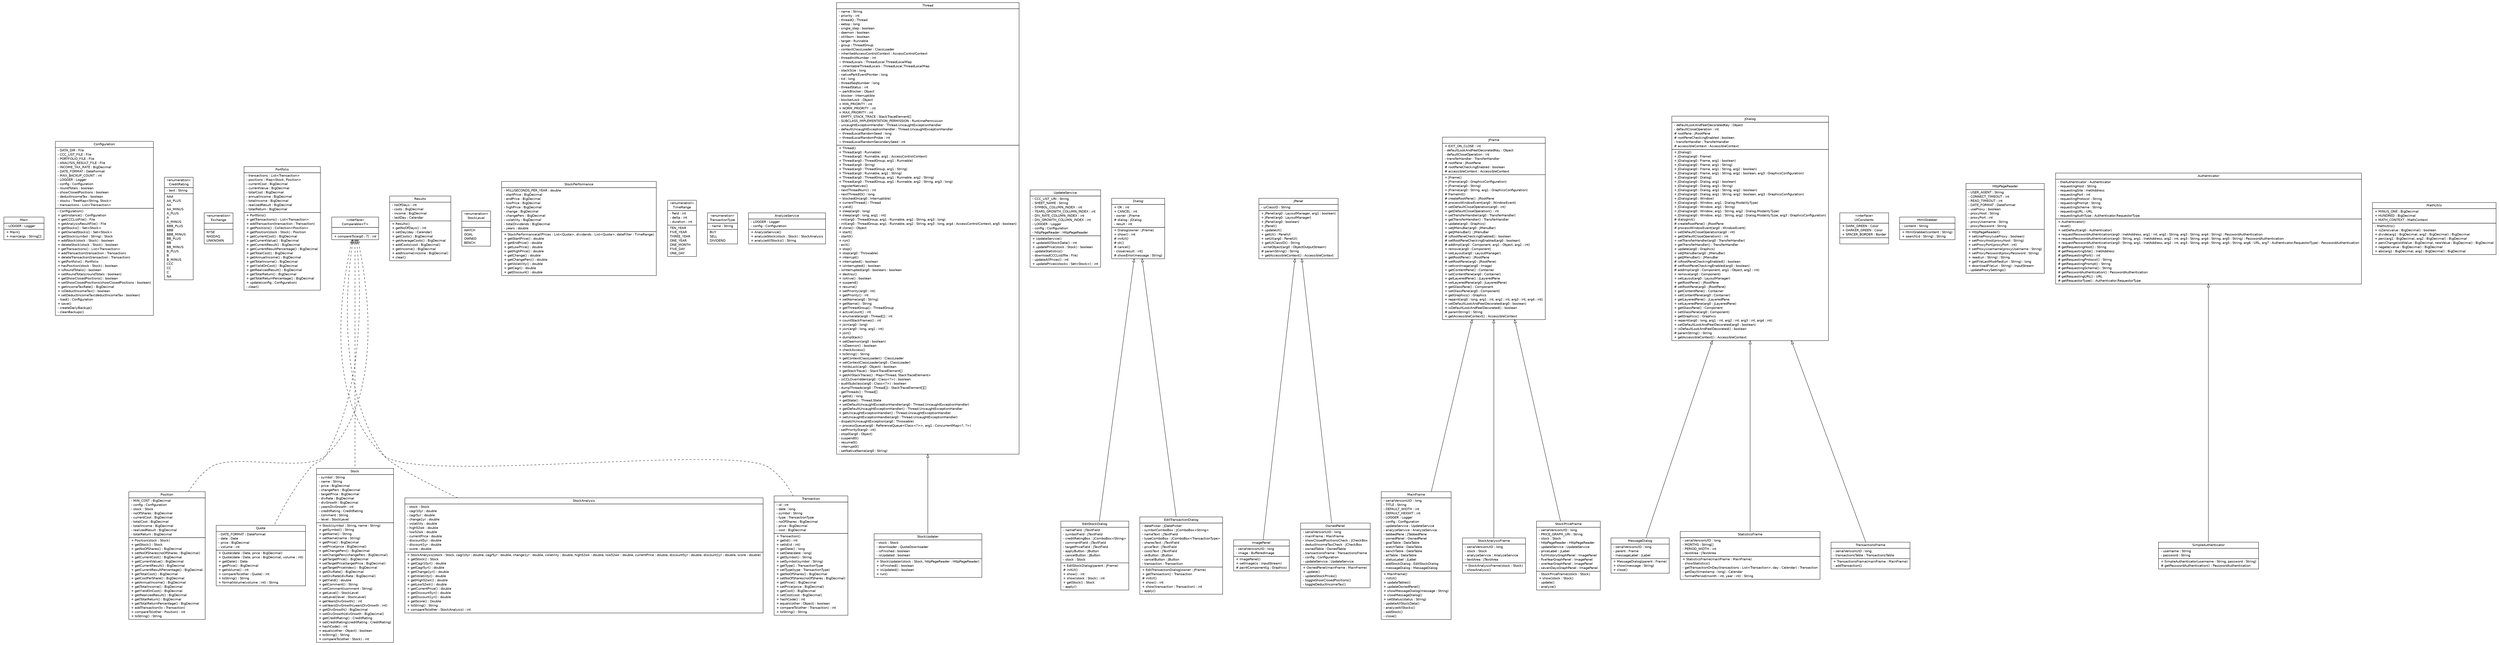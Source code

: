 #!/usr/local/bin/dot
#
# Class diagram 
# Generated by UMLGraph version R5_6 (http://www.umlgraph.org/)
#

digraph G {
	edge [fontname="Helvetica",fontsize=10,labelfontname="Helvetica",labelfontsize=10];
	node [fontname="Helvetica",fontsize=10,shape=plaintext];
	nodesep=0.25;
	ranksep=0.5;
	// org.ozsoft.portfoliomanager.Main
	c0 [label=<<table title="org.ozsoft.portfoliomanager.Main" border="0" cellborder="1" cellspacing="0" cellpadding="2" port="p">
		<tr><td><table border="0" cellspacing="0" cellpadding="1">
<tr><td align="center" balign="center"> Main </td></tr>
		</table></td></tr>
		<tr><td><table border="0" cellspacing="0" cellpadding="1">
<tr><td align="left" balign="left"> - LOGGER : Logger </td></tr>
		</table></td></tr>
		<tr><td><table border="0" cellspacing="0" cellpadding="1">
<tr><td align="left" balign="left"> + Main() </td></tr>
<tr><td align="left" balign="left"> + main(args : String[]) </td></tr>
		</table></td></tr>
		</table>>, URL="null", fontname="Helvetica", fontcolor="black", fontsize=10.0];
	// org.ozsoft.portfoliomanager.domain.Configuration
	c1 [label=<<table title="org.ozsoft.portfoliomanager.domain.Configuration" border="0" cellborder="1" cellspacing="0" cellpadding="2" port="p">
		<tr><td><table border="0" cellspacing="0" cellpadding="1">
<tr><td align="center" balign="center"> Configuration </td></tr>
		</table></td></tr>
		<tr><td><table border="0" cellspacing="0" cellpadding="1">
<tr><td align="left" balign="left"> - DATA_DIR : File </td></tr>
<tr><td align="left" balign="left"> - CCC_LIST_FILE : File </td></tr>
<tr><td align="left" balign="left"> - PORTFOLIO_FILE : File </td></tr>
<tr><td align="left" balign="left"> - ANALYSIS_RESULT_FILE : File </td></tr>
<tr><td align="left" balign="left"> - INCOME_TAX_RATE : BigDecimal </td></tr>
<tr><td align="left" balign="left"> - DATE_FORMAT : DateFormat </td></tr>
<tr><td align="left" balign="left"> - MAX_BACKUP_COUNT : int </td></tr>
<tr><td align="left" balign="left"> - LOGGER : Logger </td></tr>
<tr><td align="left" balign="left"> - config : Configuration </td></tr>
<tr><td align="left" balign="left"> - roundTotals : boolean </td></tr>
<tr><td align="left" balign="left"> - showClosedPositions : boolean </td></tr>
<tr><td align="left" balign="left"> - deductIncomeTax : boolean </td></tr>
<tr><td align="left" balign="left"> - stocks : TreeMap&lt;String, Stock&gt; </td></tr>
<tr><td align="left" balign="left"> - transactions : List&lt;Transaction&gt; </td></tr>
		</table></td></tr>
		<tr><td><table border="0" cellspacing="0" cellpadding="1">
<tr><td align="left" balign="left"> - Configuration() </td></tr>
<tr><td align="left" balign="left"> + getInstance() : Configuration </td></tr>
<tr><td align="left" balign="left"> + getCCCListFile() : File </td></tr>
<tr><td align="left" balign="left"> + getAnalysisResultFile() : File </td></tr>
<tr><td align="left" balign="left"> + getStocks() : Set&lt;Stock&gt; </td></tr>
<tr><td align="left" balign="left"> + getOwnedStocks() : Set&lt;Stock&gt; </td></tr>
<tr><td align="left" balign="left"> + getStock(symbol : String) : Stock </td></tr>
<tr><td align="left" balign="left"> + addStock(stock : Stock) : boolean </td></tr>
<tr><td align="left" balign="left"> + deleteStock(stock : Stock) : boolean </td></tr>
<tr><td align="left" balign="left"> + getTransactions() : List&lt;Transaction&gt; </td></tr>
<tr><td align="left" balign="left"> + addTransaction(transaction : Transaction) </td></tr>
<tr><td align="left" balign="left"> + deleteTransaction(transaction : Transaction) </td></tr>
<tr><td align="left" balign="left"> + getPortfolio() : Portfolio </td></tr>
<tr><td align="left" balign="left"> + hasPosition(stock : Stock) : boolean </td></tr>
<tr><td align="left" balign="left"> + isRoundTotals() : boolean </td></tr>
<tr><td align="left" balign="left"> + setRoundTotals(roundTotals : boolean) </td></tr>
<tr><td align="left" balign="left"> + getShowClosedPositions() : boolean </td></tr>
<tr><td align="left" balign="left"> + setShowClosedPositions(showClosedPositions : boolean) </td></tr>
<tr><td align="left" balign="left"> + getIncomeTaxRate() : BigDecimal </td></tr>
<tr><td align="left" balign="left"> + isDeductIncomeTax() : boolean </td></tr>
<tr><td align="left" balign="left"> + setDeductIncomeTax(deductIncomeTax : boolean) </td></tr>
<tr><td align="left" balign="left"> - load() : Configuration </td></tr>
<tr><td align="left" balign="left"> + save() </td></tr>
<tr><td align="left" balign="left"> - createDailyBackup() </td></tr>
<tr><td align="left" balign="left"> - cleanBackups() </td></tr>
		</table></td></tr>
		</table>>, URL="null", fontname="Helvetica", fontcolor="black", fontsize=10.0];
	// org.ozsoft.portfoliomanager.domain.CreditRating
	c2 [label=<<table title="org.ozsoft.portfoliomanager.domain.CreditRating" border="0" cellborder="1" cellspacing="0" cellpadding="2" port="p">
		<tr><td><table border="0" cellspacing="0" cellpadding="1">
<tr><td align="center" balign="center"> &#171;enumeration&#187; </td></tr>
<tr><td align="center" balign="center"> CreditRating </td></tr>
		</table></td></tr>
		<tr><td><table border="0" cellspacing="0" cellpadding="1">
<tr><td align="left" balign="left"> - text : String </td></tr>
		</table></td></tr>
		<tr><td><table border="0" cellspacing="0" cellpadding="1">
<tr><td align="left" balign="left"> AAA </td></tr>
<tr><td align="left" balign="left"> AA_PLUS </td></tr>
<tr><td align="left" balign="left"> AA </td></tr>
<tr><td align="left" balign="left"> AA_MINUS </td></tr>
<tr><td align="left" balign="left"> A_PLUS </td></tr>
<tr><td align="left" balign="left"> A </td></tr>
<tr><td align="left" balign="left"> A_MINUS </td></tr>
<tr><td align="left" balign="left"> BBB_PLUS </td></tr>
<tr><td align="left" balign="left"> BBB </td></tr>
<tr><td align="left" balign="left"> BBB_MINUS </td></tr>
<tr><td align="left" balign="left"> BB_PLUS </td></tr>
<tr><td align="left" balign="left"> BB </td></tr>
<tr><td align="left" balign="left"> BB_MINUS </td></tr>
<tr><td align="left" balign="left"> B_PLUS </td></tr>
<tr><td align="left" balign="left"> B </td></tr>
<tr><td align="left" balign="left"> B_MINUS </td></tr>
<tr><td align="left" balign="left"> CCC </td></tr>
<tr><td align="left" balign="left"> CC </td></tr>
<tr><td align="left" balign="left"> C </td></tr>
<tr><td align="left" balign="left"> NA </td></tr>
		</table></td></tr>
		</table>>, URL="null", fontname="Helvetica", fontcolor="black", fontsize=10.0];
	// org.ozsoft.portfoliomanager.domain.Exchange
	c3 [label=<<table title="org.ozsoft.portfoliomanager.domain.Exchange" border="0" cellborder="1" cellspacing="0" cellpadding="2" port="p">
		<tr><td><table border="0" cellspacing="0" cellpadding="1">
<tr><td align="center" balign="center"> &#171;enumeration&#187; </td></tr>
<tr><td align="center" balign="center"> Exchange </td></tr>
		</table></td></tr>
		<tr><td><table border="0" cellspacing="0" cellpadding="1">
<tr><td align="left" balign="left">  </td></tr>
		</table></td></tr>
		<tr><td><table border="0" cellspacing="0" cellpadding="1">
<tr><td align="left" balign="left"> NYSE </td></tr>
<tr><td align="left" balign="left"> NASDAQ </td></tr>
<tr><td align="left" balign="left"> UNKNOWN </td></tr>
		</table></td></tr>
		</table>>, URL="null", fontname="Helvetica", fontcolor="black", fontsize=10.0];
	// org.ozsoft.portfoliomanager.domain.Portfolio
	c4 [label=<<table title="org.ozsoft.portfoliomanager.domain.Portfolio" border="0" cellborder="1" cellspacing="0" cellpadding="2" port="p">
		<tr><td><table border="0" cellspacing="0" cellpadding="1">
<tr><td align="center" balign="center"> Portfolio </td></tr>
		</table></td></tr>
		<tr><td><table border="0" cellspacing="0" cellpadding="1">
<tr><td align="left" balign="left"> - transactions : List&lt;Transaction&gt; </td></tr>
<tr><td align="left" balign="left"> - positions : Map&lt;Stock, Position&gt; </td></tr>
<tr><td align="left" balign="left"> - currentCost : BigDecimal </td></tr>
<tr><td align="left" balign="left"> - currentValue : BigDecimal </td></tr>
<tr><td align="left" balign="left"> - totalCost : BigDecimal </td></tr>
<tr><td align="left" balign="left"> - annualIncome : BigDecimal </td></tr>
<tr><td align="left" balign="left"> - totalIncome : BigDecimal </td></tr>
<tr><td align="left" balign="left"> - realizedResult : BigDecimal </td></tr>
<tr><td align="left" balign="left"> - totalReturn : BigDecimal </td></tr>
		</table></td></tr>
		<tr><td><table border="0" cellspacing="0" cellpadding="1">
<tr><td align="left" balign="left"> + Portfolio() </td></tr>
<tr><td align="left" balign="left"> + getTransactions() : List&lt;Transaction&gt; </td></tr>
<tr><td align="left" balign="left"> + addTransaction(transaction : Transaction) </td></tr>
<tr><td align="left" balign="left"> + getPositions() : Collection&lt;Position&gt; </td></tr>
<tr><td align="left" balign="left"> + getPosition(stock : Stock) : Position </td></tr>
<tr><td align="left" balign="left"> + getCurrentCost() : BigDecimal </td></tr>
<tr><td align="left" balign="left"> + getCurrentValue() : BigDecimal </td></tr>
<tr><td align="left" balign="left"> + getCurrentResult() : BigDecimal </td></tr>
<tr><td align="left" balign="left"> + getCurrentResultPercentage() : BigDecimal </td></tr>
<tr><td align="left" balign="left"> + getTotalCost() : BigDecimal </td></tr>
<tr><td align="left" balign="left"> + getAnnualIncome() : BigDecimal </td></tr>
<tr><td align="left" balign="left"> + getTotalIncome() : BigDecimal </td></tr>
<tr><td align="left" balign="left"> + getYieldOnCost() : BigDecimal </td></tr>
<tr><td align="left" balign="left"> + getRealizedResult() : BigDecimal </td></tr>
<tr><td align="left" balign="left"> + getTotalReturn() : BigDecimal </td></tr>
<tr><td align="left" balign="left"> + getTotalReturnPercentage() : BigDecimal </td></tr>
<tr><td align="left" balign="left"> + update(config : Configuration) </td></tr>
<tr><td align="left" balign="left"> - clear() </td></tr>
		</table></td></tr>
		</table>>, URL="null", fontname="Helvetica", fontcolor="black", fontsize=10.0];
	// org.ozsoft.portfoliomanager.domain.Position
	c5 [label=<<table title="org.ozsoft.portfoliomanager.domain.Position" border="0" cellborder="1" cellspacing="0" cellpadding="2" port="p">
		<tr><td><table border="0" cellspacing="0" cellpadding="1">
<tr><td align="center" balign="center"> Position </td></tr>
		</table></td></tr>
		<tr><td><table border="0" cellspacing="0" cellpadding="1">
<tr><td align="left" balign="left"> - MIN_COST : BigDecimal </td></tr>
<tr><td align="left" balign="left"> - config : Configuration </td></tr>
<tr><td align="left" balign="left"> - stock : Stock </td></tr>
<tr><td align="left" balign="left"> - noOfShares : BigDecimal </td></tr>
<tr><td align="left" balign="left"> - currentCost : BigDecimal </td></tr>
<tr><td align="left" balign="left"> - totalCost : BigDecimal </td></tr>
<tr><td align="left" balign="left"> - totalIncome : BigDecimal </td></tr>
<tr><td align="left" balign="left"> - realizedResult : BigDecimal </td></tr>
<tr><td align="left" balign="left"> - totalReturn : BigDecimal </td></tr>
		</table></td></tr>
		<tr><td><table border="0" cellspacing="0" cellpadding="1">
<tr><td align="left" balign="left"> + Position(stock : Stock) </td></tr>
<tr><td align="left" balign="left"> + getStock() : Stock </td></tr>
<tr><td align="left" balign="left"> + getNoOfShares() : BigDecimal </td></tr>
<tr><td align="left" balign="left"> + setNoOfShares(noOfShares : BigDecimal) </td></tr>
<tr><td align="left" balign="left"> + getCurrentCost() : BigDecimal </td></tr>
<tr><td align="left" balign="left"> + getCurrentValue() : BigDecimal </td></tr>
<tr><td align="left" balign="left"> + getCurrentResult() : BigDecimal </td></tr>
<tr><td align="left" balign="left"> + getCurrentResultPercentage() : BigDecimal </td></tr>
<tr><td align="left" balign="left"> + getTotalCost() : BigDecimal </td></tr>
<tr><td align="left" balign="left"> + getCostPerShare() : BigDecimal </td></tr>
<tr><td align="left" balign="left"> + getAnnualIncome() : BigDecimal </td></tr>
<tr><td align="left" balign="left"> + getTotalIncome() : BigDecimal </td></tr>
<tr><td align="left" balign="left"> + getYieldOnCost() : BigDecimal </td></tr>
<tr><td align="left" balign="left"> + getRealizedResult() : BigDecimal </td></tr>
<tr><td align="left" balign="left"> + getTotalReturn() : BigDecimal </td></tr>
<tr><td align="left" balign="left"> + getTotalReturnPercentage() : BigDecimal </td></tr>
<tr><td align="left" balign="left"> + addTransaction(tx : Transaction) </td></tr>
<tr><td align="left" balign="left"> + compareTo(other : Position) : int </td></tr>
<tr><td align="left" balign="left"> + toString() : String </td></tr>
		</table></td></tr>
		</table>>, URL="null", fontname="Helvetica", fontcolor="black", fontsize=10.0];
	// org.ozsoft.portfoliomanager.domain.Quote
	c6 [label=<<table title="org.ozsoft.portfoliomanager.domain.Quote" border="0" cellborder="1" cellspacing="0" cellpadding="2" port="p">
		<tr><td><table border="0" cellspacing="0" cellpadding="1">
<tr><td align="center" balign="center"> Quote </td></tr>
		</table></td></tr>
		<tr><td><table border="0" cellspacing="0" cellpadding="1">
<tr><td align="left" balign="left"> - DATE_FORMAT : DateFormat </td></tr>
<tr><td align="left" balign="left"> - date : Date </td></tr>
<tr><td align="left" balign="left"> - price : BigDecimal </td></tr>
<tr><td align="left" balign="left"> - volume : int </td></tr>
		</table></td></tr>
		<tr><td><table border="0" cellspacing="0" cellpadding="1">
<tr><td align="left" balign="left"> + Quote(date : Date, price : BigDecimal) </td></tr>
<tr><td align="left" balign="left"> + Quote(date : Date, price : BigDecimal, volume : int) </td></tr>
<tr><td align="left" balign="left"> + getDate() : Date </td></tr>
<tr><td align="left" balign="left"> + getPrice() : BigDecimal </td></tr>
<tr><td align="left" balign="left"> + getVolume() : int </td></tr>
<tr><td align="left" balign="left"> + compareTo(other : Quote) : int </td></tr>
<tr><td align="left" balign="left"> + toString() : String </td></tr>
<tr><td align="left" balign="left"> + formatVolume(volume : int) : String </td></tr>
		</table></td></tr>
		</table>>, URL="null", fontname="Helvetica", fontcolor="black", fontsize=10.0];
	// org.ozsoft.portfoliomanager.domain.Results
	c7 [label=<<table title="org.ozsoft.portfoliomanager.domain.Results" border="0" cellborder="1" cellspacing="0" cellpadding="2" port="p">
		<tr><td><table border="0" cellspacing="0" cellpadding="1">
<tr><td align="center" balign="center"> Results </td></tr>
		</table></td></tr>
		<tr><td><table border="0" cellspacing="0" cellpadding="1">
<tr><td align="left" balign="left"> - noOfDays : int </td></tr>
<tr><td align="left" balign="left"> - costs : BigDecimal </td></tr>
<tr><td align="left" balign="left"> - income : BigDecimal </td></tr>
<tr><td align="left" balign="left"> - lastDay : Calendar </td></tr>
		</table></td></tr>
		<tr><td><table border="0" cellspacing="0" cellpadding="1">
<tr><td align="left" balign="left"> + Results() </td></tr>
<tr><td align="left" balign="left"> + getNoOfDays() : int </td></tr>
<tr><td align="left" balign="left"> + setDay(day : Calendar) </td></tr>
<tr><td align="left" balign="left"> + getCosts() : BigDecimal </td></tr>
<tr><td align="left" balign="left"> + getAverageCosts() : BigDecimal </td></tr>
<tr><td align="left" balign="left"> + addCosts(cost : BigDecimal) </td></tr>
<tr><td align="left" balign="left"> + getIncome() : BigDecimal </td></tr>
<tr><td align="left" balign="left"> + addIncome(income : BigDecimal) </td></tr>
<tr><td align="left" balign="left"> + clear() </td></tr>
		</table></td></tr>
		</table>>, URL="null", fontname="Helvetica", fontcolor="black", fontsize=10.0];
	// org.ozsoft.portfoliomanager.domain.Stock
	c8 [label=<<table title="org.ozsoft.portfoliomanager.domain.Stock" border="0" cellborder="1" cellspacing="0" cellpadding="2" port="p">
		<tr><td><table border="0" cellspacing="0" cellpadding="1">
<tr><td align="center" balign="center"> Stock </td></tr>
		</table></td></tr>
		<tr><td><table border="0" cellspacing="0" cellpadding="1">
<tr><td align="left" balign="left"> - symbol : String </td></tr>
<tr><td align="left" balign="left"> - name : String </td></tr>
<tr><td align="left" balign="left"> - price : BigDecimal </td></tr>
<tr><td align="left" balign="left"> - changePerc : BigDecimal </td></tr>
<tr><td align="left" balign="left"> - targetPrice : BigDecimal </td></tr>
<tr><td align="left" balign="left"> - divRate : BigDecimal </td></tr>
<tr><td align="left" balign="left"> - divGrowth : BigDecimal </td></tr>
<tr><td align="left" balign="left"> - yearsDivGrowth : int </td></tr>
<tr><td align="left" balign="left"> - creditRating : CreditRating </td></tr>
<tr><td align="left" balign="left"> - comment : String </td></tr>
<tr><td align="left" balign="left"> - level : StockLevel </td></tr>
		</table></td></tr>
		<tr><td><table border="0" cellspacing="0" cellpadding="1">
<tr><td align="left" balign="left"> + Stock(symbol : String, name : String) </td></tr>
<tr><td align="left" balign="left"> + getSymbol() : String </td></tr>
<tr><td align="left" balign="left"> + getName() : String </td></tr>
<tr><td align="left" balign="left"> + setName(name : String) </td></tr>
<tr><td align="left" balign="left"> + getPrice() : BigDecimal </td></tr>
<tr><td align="left" balign="left"> + setPrice(price : BigDecimal) </td></tr>
<tr><td align="left" balign="left"> + getChangePerc() : BigDecimal </td></tr>
<tr><td align="left" balign="left"> + setChangePerc(changePerc : BigDecimal) </td></tr>
<tr><td align="left" balign="left"> + getTargetPrice() : BigDecimal </td></tr>
<tr><td align="left" balign="left"> + setTargetPrice(targetPrice : BigDecimal) </td></tr>
<tr><td align="left" balign="left"> + getTargetPriceIndex() : BigDecimal </td></tr>
<tr><td align="left" balign="left"> + getDivRate() : BigDecimal </td></tr>
<tr><td align="left" balign="left"> + setDivRate(divRate : BigDecimal) </td></tr>
<tr><td align="left" balign="left"> + getYield() : double </td></tr>
<tr><td align="left" balign="left"> + getComment() : String </td></tr>
<tr><td align="left" balign="left"> + setComment(comment : String) </td></tr>
<tr><td align="left" balign="left"> + getLevel() : StockLevel </td></tr>
<tr><td align="left" balign="left"> + setLevel(level : StockLevel) </td></tr>
<tr><td align="left" balign="left"> + getYearsDivGrowth() : int </td></tr>
<tr><td align="left" balign="left"> + setYearsDivGrowth(yearsDivGrowth : int) </td></tr>
<tr><td align="left" balign="left"> + getDivGrowth() : BigDecimal </td></tr>
<tr><td align="left" balign="left"> + setDivGrowth(divGrowth : BigDecimal) </td></tr>
<tr><td align="left" balign="left"> + getCreditRating() : CreditRating </td></tr>
<tr><td align="left" balign="left"> + setCreditRating(creditRating : CreditRating) </td></tr>
<tr><td align="left" balign="left"> + hashCode() : int </td></tr>
<tr><td align="left" balign="left"> + equals(other : Object) : boolean </td></tr>
<tr><td align="left" balign="left"> + toString() : String </td></tr>
<tr><td align="left" balign="left"> + compareTo(other : Stock) : int </td></tr>
		</table></td></tr>
		</table>>, URL="null", fontname="Helvetica", fontcolor="black", fontsize=10.0];
	// org.ozsoft.portfoliomanager.domain.StockAnalysis
	c9 [label=<<table title="org.ozsoft.portfoliomanager.domain.StockAnalysis" border="0" cellborder="1" cellspacing="0" cellpadding="2" port="p">
		<tr><td><table border="0" cellspacing="0" cellpadding="1">
<tr><td align="center" balign="center"> StockAnalysis </td></tr>
		</table></td></tr>
		<tr><td><table border="0" cellspacing="0" cellpadding="1">
<tr><td align="left" balign="left"> - stock : Stock </td></tr>
<tr><td align="left" balign="left"> - cagr10yr : double </td></tr>
<tr><td align="left" balign="left"> - cagr5yr : double </td></tr>
<tr><td align="left" balign="left"> - change1yr : double </td></tr>
<tr><td align="left" balign="left"> - volatility : double </td></tr>
<tr><td align="left" balign="left"> - high52wk : double </td></tr>
<tr><td align="left" balign="left"> - low52wk : double </td></tr>
<tr><td align="left" balign="left"> - currentPrice : double </td></tr>
<tr><td align="left" balign="left"> - discount5yr : double </td></tr>
<tr><td align="left" balign="left"> - discount1yr : double </td></tr>
<tr><td align="left" balign="left"> - score : double </td></tr>
		</table></td></tr>
		<tr><td><table border="0" cellspacing="0" cellpadding="1">
<tr><td align="left" balign="left"> + StockAnalysis(stock : Stock, cagr10yr : double, cagr5yr : double, change1yr : double, volatility : double, high52wk : double, low52wk : double, currentPrice : double, discount5yr : double, discount1yr : double, score : double) </td></tr>
<tr><td align="left" balign="left"> + getStock() : Stock </td></tr>
<tr><td align="left" balign="left"> + getCagr10yr() : double </td></tr>
<tr><td align="left" balign="left"> + getCagr5yr() : double </td></tr>
<tr><td align="left" balign="left"> + getChange1yr() : double </td></tr>
<tr><td align="left" balign="left"> + getVolatility() : double </td></tr>
<tr><td align="left" balign="left"> + getHigh52wk() : double </td></tr>
<tr><td align="left" balign="left"> + getLow52wk() : double </td></tr>
<tr><td align="left" balign="left"> + getCurrentPrice() : double </td></tr>
<tr><td align="left" balign="left"> + getDiscount5yr() : double </td></tr>
<tr><td align="left" balign="left"> + getDiscount1yr() : double </td></tr>
<tr><td align="left" balign="left"> + getScore() : Double </td></tr>
<tr><td align="left" balign="left"> + toString() : String </td></tr>
<tr><td align="left" balign="left"> + compareTo(other : StockAnalysis) : int </td></tr>
		</table></td></tr>
		</table>>, URL="null", fontname="Helvetica", fontcolor="black", fontsize=10.0];
	// org.ozsoft.portfoliomanager.domain.StockLevel
	c10 [label=<<table title="org.ozsoft.portfoliomanager.domain.StockLevel" border="0" cellborder="1" cellspacing="0" cellpadding="2" port="p">
		<tr><td><table border="0" cellspacing="0" cellpadding="1">
<tr><td align="center" balign="center"> &#171;enumeration&#187; </td></tr>
<tr><td align="center" balign="center"> StockLevel </td></tr>
		</table></td></tr>
		<tr><td><table border="0" cellspacing="0" cellpadding="1">
<tr><td align="left" balign="left">  </td></tr>
		</table></td></tr>
		<tr><td><table border="0" cellspacing="0" cellpadding="1">
<tr><td align="left" balign="left"> WATCH </td></tr>
<tr><td align="left" balign="left"> GOAL </td></tr>
<tr><td align="left" balign="left"> OWNED </td></tr>
<tr><td align="left" balign="left"> BENCH </td></tr>
		</table></td></tr>
		</table>>, URL="null", fontname="Helvetica", fontcolor="black", fontsize=10.0];
	// org.ozsoft.portfoliomanager.domain.StockPerformance
	c11 [label=<<table title="org.ozsoft.portfoliomanager.domain.StockPerformance" border="0" cellborder="1" cellspacing="0" cellpadding="2" port="p">
		<tr><td><table border="0" cellspacing="0" cellpadding="1">
<tr><td align="center" balign="center"> StockPerformance </td></tr>
		</table></td></tr>
		<tr><td><table border="0" cellspacing="0" cellpadding="1">
<tr><td align="left" balign="left"> - MILLISECONDS_PER_YEAR : double </td></tr>
<tr><td align="left" balign="left"> - startPrice : BigDecimal </td></tr>
<tr><td align="left" balign="left"> - endPrice : BigDecimal </td></tr>
<tr><td align="left" balign="left"> - lowPrice : BigDecimal </td></tr>
<tr><td align="left" balign="left"> - highPrice : BigDecimal </td></tr>
<tr><td align="left" balign="left"> - change : BigDecimal </td></tr>
<tr><td align="left" balign="left"> - changePerc : BigDecimal </td></tr>
<tr><td align="left" balign="left"> - volatility : BigDecimal </td></tr>
<tr><td align="left" balign="left"> - totalDividends : BigDecimal </td></tr>
<tr><td align="left" balign="left"> - years : double </td></tr>
		</table></td></tr>
		<tr><td><table border="0" cellspacing="0" cellpadding="1">
<tr><td align="left" balign="left"> + StockPerformance(allPrices : List&lt;Quote&gt;, dividends : List&lt;Quote&gt;, dateFilter : TimeRange) </td></tr>
<tr><td align="left" balign="left"> + getStartPrice() : double </td></tr>
<tr><td align="left" balign="left"> + getEndPrice() : double </td></tr>
<tr><td align="left" balign="left"> + getLowPrice() : double </td></tr>
<tr><td align="left" balign="left"> + getHighPrice() : double </td></tr>
<tr><td align="left" balign="left"> + getChange() : double </td></tr>
<tr><td align="left" balign="left"> + getChangePerc() : double </td></tr>
<tr><td align="left" balign="left"> + getVolatility() : double </td></tr>
<tr><td align="left" balign="left"> + getCagr() : double </td></tr>
<tr><td align="left" balign="left"> + getDiscount() : double </td></tr>
		</table></td></tr>
		</table>>, URL="null", fontname="Helvetica", fontcolor="black", fontsize=10.0];
	// org.ozsoft.portfoliomanager.domain.TimeRange
	c12 [label=<<table title="org.ozsoft.portfoliomanager.domain.TimeRange" border="0" cellborder="1" cellspacing="0" cellpadding="2" port="p">
		<tr><td><table border="0" cellspacing="0" cellpadding="1">
<tr><td align="center" balign="center"> &#171;enumeration&#187; </td></tr>
<tr><td align="center" balign="center"> TimeRange </td></tr>
		</table></td></tr>
		<tr><td><table border="0" cellspacing="0" cellpadding="1">
<tr><td align="left" balign="left"> - field : int </td></tr>
<tr><td align="left" balign="left"> - delta : int </td></tr>
<tr><td align="left" balign="left"> - duration : int </td></tr>
		</table></td></tr>
		<tr><td><table border="0" cellspacing="0" cellpadding="1">
<tr><td align="left" balign="left"> TEN_YEAR </td></tr>
<tr><td align="left" balign="left"> FIVE_YEAR </td></tr>
<tr><td align="left" balign="left"> THREE_YEAR </td></tr>
<tr><td align="left" balign="left"> ONE_YEAR </td></tr>
<tr><td align="left" balign="left"> ONE_MONTH </td></tr>
<tr><td align="left" balign="left"> FIVE_DAY </td></tr>
<tr><td align="left" balign="left"> ONE_DAY </td></tr>
		</table></td></tr>
		</table>>, URL="null", fontname="Helvetica", fontcolor="black", fontsize=10.0];
	// org.ozsoft.portfoliomanager.domain.Transaction
	c13 [label=<<table title="org.ozsoft.portfoliomanager.domain.Transaction" border="0" cellborder="1" cellspacing="0" cellpadding="2" port="p">
		<tr><td><table border="0" cellspacing="0" cellpadding="1">
<tr><td align="center" balign="center"> Transaction </td></tr>
		</table></td></tr>
		<tr><td><table border="0" cellspacing="0" cellpadding="1">
<tr><td align="left" balign="left"> - id : int </td></tr>
<tr><td align="left" balign="left"> - date : long </td></tr>
<tr><td align="left" balign="left"> - symbol : String </td></tr>
<tr><td align="left" balign="left"> - type : TransactionType </td></tr>
<tr><td align="left" balign="left"> - noOfShares : BigDecimal </td></tr>
<tr><td align="left" balign="left"> - price : BigDecimal </td></tr>
<tr><td align="left" balign="left"> - cost : BigDecimal </td></tr>
		</table></td></tr>
		<tr><td><table border="0" cellspacing="0" cellpadding="1">
<tr><td align="left" balign="left"> + Transaction() </td></tr>
<tr><td align="left" balign="left"> + getId() : int </td></tr>
<tr><td align="left" balign="left"> + setId(id : int) </td></tr>
<tr><td align="left" balign="left"> + getDate() : long </td></tr>
<tr><td align="left" balign="left"> + setDate(date : long) </td></tr>
<tr><td align="left" balign="left"> + getSymbol() : String </td></tr>
<tr><td align="left" balign="left"> + setSymbol(symbol : String) </td></tr>
<tr><td align="left" balign="left"> + getType() : TransactionType </td></tr>
<tr><td align="left" balign="left"> + setType(type : TransactionType) </td></tr>
<tr><td align="left" balign="left"> + getNoOfShares() : BigDecimal </td></tr>
<tr><td align="left" balign="left"> + setNoOfShares(noOfShares : BigDecimal) </td></tr>
<tr><td align="left" balign="left"> + getPrice() : BigDecimal </td></tr>
<tr><td align="left" balign="left"> + setPrice(price : BigDecimal) </td></tr>
<tr><td align="left" balign="left"> + getCost() : BigDecimal </td></tr>
<tr><td align="left" balign="left"> + setCost(cost : BigDecimal) </td></tr>
<tr><td align="left" balign="left"> + hashCode() : int </td></tr>
<tr><td align="left" balign="left"> + equals(other : Object) : boolean </td></tr>
<tr><td align="left" balign="left"> + compareTo(other : Transaction) : int </td></tr>
<tr><td align="left" balign="left"> + toString() : String </td></tr>
		</table></td></tr>
		</table>>, URL="null", fontname="Helvetica", fontcolor="black", fontsize=10.0];
	// org.ozsoft.portfoliomanager.domain.TransactionType
	c14 [label=<<table title="org.ozsoft.portfoliomanager.domain.TransactionType" border="0" cellborder="1" cellspacing="0" cellpadding="2" port="p">
		<tr><td><table border="0" cellspacing="0" cellpadding="1">
<tr><td align="center" balign="center"> &#171;enumeration&#187; </td></tr>
<tr><td align="center" balign="center"> TransactionType </td></tr>
		</table></td></tr>
		<tr><td><table border="0" cellspacing="0" cellpadding="1">
<tr><td align="left" balign="left"> - name : String </td></tr>
		</table></td></tr>
		<tr><td><table border="0" cellspacing="0" cellpadding="1">
<tr><td align="left" balign="left"> BUY </td></tr>
<tr><td align="left" balign="left"> SELL </td></tr>
<tr><td align="left" balign="left"> DIVIDEND </td></tr>
		</table></td></tr>
		</table>>, URL="null", fontname="Helvetica", fontcolor="black", fontsize=10.0];
	// org.ozsoft.portfoliomanager.services.AnalyzeService
	c15 [label=<<table title="org.ozsoft.portfoliomanager.services.AnalyzeService" border="0" cellborder="1" cellspacing="0" cellpadding="2" port="p">
		<tr><td><table border="0" cellspacing="0" cellpadding="1">
<tr><td align="center" balign="center"> AnalyzeService </td></tr>
		</table></td></tr>
		<tr><td><table border="0" cellspacing="0" cellpadding="1">
<tr><td align="left" balign="left"> - LOGGER : Logger </td></tr>
<tr><td align="left" balign="left"> - config : Configuration </td></tr>
		</table></td></tr>
		<tr><td><table border="0" cellspacing="0" cellpadding="1">
<tr><td align="left" balign="left"> + AnalyzeService() </td></tr>
<tr><td align="left" balign="left"> + analyzeStock(stock : Stock) : StockAnalysis </td></tr>
<tr><td align="left" balign="left"> + analyzeAllStocks() : String </td></tr>
		</table></td></tr>
		</table>>, URL="null", fontname="Helvetica", fontcolor="black", fontsize=10.0];
	// org.ozsoft.portfoliomanager.services.StockUpdater
	c16 [label=<<table title="org.ozsoft.portfoliomanager.services.StockUpdater" border="0" cellborder="1" cellspacing="0" cellpadding="2" port="p">
		<tr><td><table border="0" cellspacing="0" cellpadding="1">
<tr><td align="center" balign="center"> StockUpdater </td></tr>
		</table></td></tr>
		<tr><td><table border="0" cellspacing="0" cellpadding="1">
<tr><td align="left" balign="left"> - stock : Stock </td></tr>
<tr><td align="left" balign="left"> - downloader : QuoteDownloader </td></tr>
<tr><td align="left" balign="left"> - isFinished : boolean </td></tr>
<tr><td align="left" balign="left"> - isUpdated : boolean </td></tr>
		</table></td></tr>
		<tr><td><table border="0" cellspacing="0" cellpadding="1">
<tr><td align="left" balign="left"> + StockUpdater(stock : Stock, httpPageReader : HttpPageReader) </td></tr>
<tr><td align="left" balign="left"> + isFinished() : boolean </td></tr>
<tr><td align="left" balign="left"> + isUpdated() : boolean </td></tr>
<tr><td align="left" balign="left"> + run() </td></tr>
		</table></td></tr>
		</table>>, URL="null", fontname="Helvetica", fontcolor="black", fontsize=10.0];
	// org.ozsoft.portfoliomanager.services.UpdateService
	c17 [label=<<table title="org.ozsoft.portfoliomanager.services.UpdateService" border="0" cellborder="1" cellspacing="0" cellpadding="2" port="p">
		<tr><td><table border="0" cellspacing="0" cellpadding="1">
<tr><td align="center" balign="center"> UpdateService </td></tr>
		</table></td></tr>
		<tr><td><table border="0" cellspacing="0" cellpadding="1">
<tr><td align="left" balign="left"> - CCC_LIST_URI : String </td></tr>
<tr><td align="left" balign="left"> - SHEET_NAME : String </td></tr>
<tr><td align="left" balign="left"> - SYMBOL_COLUMN_INDEX : int </td></tr>
<tr><td align="left" balign="left"> - YEARS_GROWTH_COLUMN_INDEX : int </td></tr>
<tr><td align="left" balign="left"> - DIV_RATE_COLUMN_INDEX : int </td></tr>
<tr><td align="left" balign="left"> - DIV_GROWTH_COLUMN_INDEX : int </td></tr>
<tr><td align="left" balign="left"> - LOGGER : Logger </td></tr>
<tr><td align="left" balign="left"> - config : Configuration </td></tr>
<tr><td align="left" balign="left"> - httpPageReader : HttpPageReader </td></tr>
		</table></td></tr>
		<tr><td><table border="0" cellspacing="0" cellpadding="1">
<tr><td align="left" balign="left"> + UpdateService() </td></tr>
<tr><td align="left" balign="left"> + updateAllStockData() : int </td></tr>
<tr><td align="left" balign="left"> + updatePrice(stock : Stock) : boolean </td></tr>
<tr><td align="left" balign="left"> - updateStatistics() </td></tr>
<tr><td align="left" balign="left"> - downloadCCCList(file : File) </td></tr>
<tr><td align="left" balign="left"> - updateAllPrices() : int </td></tr>
<tr><td align="left" balign="left"> + updatePrices(stocks : Set&lt;Stock&gt;) : int </td></tr>
		</table></td></tr>
		</table>>, URL="null", fontname="Helvetica", fontcolor="black", fontsize=10.0];
	// org.ozsoft.portfoliomanager.ui.Dialog
	c18 [label=<<table title="org.ozsoft.portfoliomanager.ui.Dialog" border="0" cellborder="1" cellspacing="0" cellpadding="2" port="p">
		<tr><td><table border="0" cellspacing="0" cellpadding="1">
<tr><td align="center" balign="center"><font face="Helvetica-Oblique"> Dialog </font></td></tr>
		</table></td></tr>
		<tr><td><table border="0" cellspacing="0" cellpadding="1">
<tr><td align="left" balign="left"> + OK : int </td></tr>
<tr><td align="left" balign="left"> + CANCEL : int </td></tr>
<tr><td align="left" balign="left"> - owner : JFrame </td></tr>
<tr><td align="left" balign="left"> # dialog : JDialog </td></tr>
<tr><td align="left" balign="left"> - result : int </td></tr>
		</table></td></tr>
		<tr><td><table border="0" cellspacing="0" cellpadding="1">
<tr><td align="left" balign="left"> + Dialog(owner : JFrame) </td></tr>
<tr><td align="left" balign="left"> + show() : int </td></tr>
<tr><td align="left" balign="left"><font face="Helvetica-Oblique" point-size="10.0"> # initUI() </font></td></tr>
<tr><td align="left" balign="left"> # ok() </td></tr>
<tr><td align="left" balign="left"> # cancel() </td></tr>
<tr><td align="left" balign="left"> - close(result : int) </td></tr>
<tr><td align="left" balign="left"> # showError(message : String) </td></tr>
		</table></td></tr>
		</table>>, URL="null", fontname="Helvetica", fontcolor="black", fontsize=10.0];
	// org.ozsoft.portfoliomanager.ui.EditStockDialog
	c19 [label=<<table title="org.ozsoft.portfoliomanager.ui.EditStockDialog" border="0" cellborder="1" cellspacing="0" cellpadding="2" port="p">
		<tr><td><table border="0" cellspacing="0" cellpadding="1">
<tr><td align="center" balign="center"> EditStockDialog </td></tr>
		</table></td></tr>
		<tr><td><table border="0" cellspacing="0" cellpadding="1">
<tr><td align="left" balign="left"> - nameField : JTextField </td></tr>
<tr><td align="left" balign="left"> - symbolField : JTextField </td></tr>
<tr><td align="left" balign="left"> - creditRatingBox : JComboBox&lt;String&gt; </td></tr>
<tr><td align="left" balign="left"> - commentField : JTextField </td></tr>
<tr><td align="left" balign="left"> - targetPriceField : JTextField </td></tr>
<tr><td align="left" balign="left"> - applyButton : JButton </td></tr>
<tr><td align="left" balign="left"> - cancelButton : JButton </td></tr>
<tr><td align="left" balign="left"> - stock : Stock </td></tr>
		</table></td></tr>
		<tr><td><table border="0" cellspacing="0" cellpadding="1">
<tr><td align="left" balign="left"> + EditStockDialog(parent : JFrame) </td></tr>
<tr><td align="left" balign="left"> # initUI() </td></tr>
<tr><td align="left" balign="left"> + show() : int </td></tr>
<tr><td align="left" balign="left"> + show(stock : Stock) : int </td></tr>
<tr><td align="left" balign="left"> + getStock() : Stock </td></tr>
<tr><td align="left" balign="left"> - apply() </td></tr>
		</table></td></tr>
		</table>>, URL="null", fontname="Helvetica", fontcolor="black", fontsize=10.0];
	// org.ozsoft.portfoliomanager.ui.EditTransactionDialog
	c20 [label=<<table title="org.ozsoft.portfoliomanager.ui.EditTransactionDialog" border="0" cellborder="1" cellspacing="0" cellpadding="2" port="p">
		<tr><td><table border="0" cellspacing="0" cellpadding="1">
<tr><td align="center" balign="center"> EditTransactionDialog </td></tr>
		</table></td></tr>
		<tr><td><table border="0" cellspacing="0" cellpadding="1">
<tr><td align="left" balign="left"> - datePicker : JDatePicker </td></tr>
<tr><td align="left" balign="left"> - symbolComboBox : JComboBox&lt;String&gt; </td></tr>
<tr><td align="left" balign="left"> - nameText : JTextField </td></tr>
<tr><td align="left" balign="left"> - typeComboBox : JComboBox&lt;TransactionType&gt; </td></tr>
<tr><td align="left" balign="left"> - sharesText : JTextField </td></tr>
<tr><td align="left" balign="left"> - priceText : JTextField </td></tr>
<tr><td align="left" balign="left"> - costsText : JTextField </td></tr>
<tr><td align="left" balign="left"> - okButton : JButton </td></tr>
<tr><td align="left" balign="left"> - cancelButton : JButton </td></tr>
<tr><td align="left" balign="left"> - transaction : Transaction </td></tr>
		</table></td></tr>
		<tr><td><table border="0" cellspacing="0" cellpadding="1">
<tr><td align="left" balign="left"> + EditTransactionDialog(owner : JFrame) </td></tr>
<tr><td align="left" balign="left"> + getTransaction() : Transaction </td></tr>
<tr><td align="left" balign="left"> # initUI() </td></tr>
<tr><td align="left" balign="left"> + show() : int </td></tr>
<tr><td align="left" balign="left"> + show(transaction : Transaction) : int </td></tr>
<tr><td align="left" balign="left"> - apply() </td></tr>
		</table></td></tr>
		</table>>, URL="null", fontname="Helvetica", fontcolor="black", fontsize=10.0];
	// org.ozsoft.portfoliomanager.ui.ImagePanel
	c21 [label=<<table title="org.ozsoft.portfoliomanager.ui.ImagePanel" border="0" cellborder="1" cellspacing="0" cellpadding="2" port="p">
		<tr><td><table border="0" cellspacing="0" cellpadding="1">
<tr><td align="center" balign="center"> ImagePanel </td></tr>
		</table></td></tr>
		<tr><td><table border="0" cellspacing="0" cellpadding="1">
<tr><td align="left" balign="left"> - serialVersionUID : long </td></tr>
<tr><td align="left" balign="left"> - image : BufferedImage </td></tr>
		</table></td></tr>
		<tr><td><table border="0" cellspacing="0" cellpadding="1">
<tr><td align="left" balign="left"> + ImagePanel() </td></tr>
<tr><td align="left" balign="left"> + setImage(is : InputStream) </td></tr>
<tr><td align="left" balign="left"> # paintComponent(g : Graphics) </td></tr>
		</table></td></tr>
		</table>>, URL="null", fontname="Helvetica", fontcolor="black", fontsize=10.0];
	// org.ozsoft.portfoliomanager.ui.MainFrame
	c22 [label=<<table title="org.ozsoft.portfoliomanager.ui.MainFrame" border="0" cellborder="1" cellspacing="0" cellpadding="2" port="p">
		<tr><td><table border="0" cellspacing="0" cellpadding="1">
<tr><td align="center" balign="center"> MainFrame </td></tr>
		</table></td></tr>
		<tr><td><table border="0" cellspacing="0" cellpadding="1">
<tr><td align="left" balign="left"> - serialVersionUID : long </td></tr>
<tr><td align="left" balign="left"> - TITLE : String </td></tr>
<tr><td align="left" balign="left"> - DEFAULT_WIDTH : int </td></tr>
<tr><td align="left" balign="left"> - DEFAULT_HEIGHT : int </td></tr>
<tr><td align="left" balign="left"> - LOGGER : Logger </td></tr>
<tr><td align="left" balign="left"> - config : Configuration </td></tr>
<tr><td align="left" balign="left"> - updateService : UpdateService </td></tr>
<tr><td align="left" balign="left"> - analyzeService : AnalyzeService </td></tr>
<tr><td align="left" balign="left"> - tabbedPane : JTabbedPane </td></tr>
<tr><td align="left" balign="left"> - ownedPanel : OwnedPanel </td></tr>
<tr><td align="left" balign="left"> - goalTable : DataTable </td></tr>
<tr><td align="left" balign="left"> - watchTable : DataTable </td></tr>
<tr><td align="left" balign="left"> - benchTable : DataTable </td></tr>
<tr><td align="left" balign="left"> - allTable : DataTable </td></tr>
<tr><td align="left" balign="left"> - statusLabel : JLabel </td></tr>
<tr><td align="left" balign="left"> - addStockDialog : EditStockDialog </td></tr>
<tr><td align="left" balign="left"> - messageDialog : MessageDialog </td></tr>
		</table></td></tr>
		<tr><td><table border="0" cellspacing="0" cellpadding="1">
<tr><td align="left" balign="left"> + MainFrame() </td></tr>
<tr><td align="left" balign="left"> - initUI() </td></tr>
<tr><td align="left" balign="left"> + updateTables() </td></tr>
<tr><td align="left" balign="left"> + updateOwnedPanel() </td></tr>
<tr><td align="left" balign="left"> + showMessageDialog(message : String) </td></tr>
<tr><td align="left" balign="left"> + closeMessageDialog() </td></tr>
<tr><td align="left" balign="left"> + setStatus(status : String) </td></tr>
<tr><td align="left" balign="left"> - updateAllStockData() </td></tr>
<tr><td align="left" balign="left"> - analyzeAllStocks() </td></tr>
<tr><td align="left" balign="left"> - addStock() </td></tr>
<tr><td align="left" balign="left"> - close() </td></tr>
		</table></td></tr>
		</table>>, URL="null", fontname="Helvetica", fontcolor="black", fontsize=10.0];
	// org.ozsoft.portfoliomanager.ui.MessageDialog
	c23 [label=<<table title="org.ozsoft.portfoliomanager.ui.MessageDialog" border="0" cellborder="1" cellspacing="0" cellpadding="2" port="p">
		<tr><td><table border="0" cellspacing="0" cellpadding="1">
<tr><td align="center" balign="center"> MessageDialog </td></tr>
		</table></td></tr>
		<tr><td><table border="0" cellspacing="0" cellpadding="1">
<tr><td align="left" balign="left"> - serialVersionUID : long </td></tr>
<tr><td align="left" balign="left"> - parent : Frame </td></tr>
<tr><td align="left" balign="left"> - messageLabel : JLabel </td></tr>
		</table></td></tr>
		<tr><td><table border="0" cellspacing="0" cellpadding="1">
<tr><td align="left" balign="left"> + MessageDialog(parent : Frame) </td></tr>
<tr><td align="left" balign="left"> + show(message : String) </td></tr>
<tr><td align="left" balign="left"> + close() </td></tr>
		</table></td></tr>
		</table>>, URL="null", fontname="Helvetica", fontcolor="black", fontsize=10.0];
	// org.ozsoft.portfoliomanager.ui.OwnedPanel
	c24 [label=<<table title="org.ozsoft.portfoliomanager.ui.OwnedPanel" border="0" cellborder="1" cellspacing="0" cellpadding="2" port="p">
		<tr><td><table border="0" cellspacing="0" cellpadding="1">
<tr><td align="center" balign="center"> OwnedPanel </td></tr>
		</table></td></tr>
		<tr><td><table border="0" cellspacing="0" cellpadding="1">
<tr><td align="left" balign="left"> - serialVersionUID : long </td></tr>
<tr><td align="left" balign="left"> - mainFrame : MainFrame </td></tr>
<tr><td align="left" balign="left"> - showClosedPositionsCheck : JCheckBox </td></tr>
<tr><td align="left" balign="left"> - deductIncomeTaxCheck : JCheckBox </td></tr>
<tr><td align="left" balign="left"> - ownedTable : OwnedTable </td></tr>
<tr><td align="left" balign="left"> - transactionsFrame : TransactionsFrame </td></tr>
<tr><td align="left" balign="left"> - config : Configuration </td></tr>
<tr><td align="left" balign="left"> - updateService : UpdateService </td></tr>
		</table></td></tr>
		<tr><td><table border="0" cellspacing="0" cellpadding="1">
<tr><td align="left" balign="left"> + OwnedPanel(mainFrame : MainFrame) </td></tr>
<tr><td align="left" balign="left"> + update() </td></tr>
<tr><td align="left" balign="left"> - updateStockPrices() </td></tr>
<tr><td align="left" balign="left"> - toggleShowClosedPositions() </td></tr>
<tr><td align="left" balign="left"> - toggleDeductIncomeTax() </td></tr>
		</table></td></tr>
		</table>>, URL="null", fontname="Helvetica", fontcolor="black", fontsize=10.0];
	// org.ozsoft.portfoliomanager.ui.StatisticsFrame
	c25 [label=<<table title="org.ozsoft.portfoliomanager.ui.StatisticsFrame" border="0" cellborder="1" cellspacing="0" cellpadding="2" port="p">
		<tr><td><table border="0" cellspacing="0" cellpadding="1">
<tr><td align="center" balign="center"> StatisticsFrame </td></tr>
		</table></td></tr>
		<tr><td><table border="0" cellspacing="0" cellpadding="1">
<tr><td align="left" balign="left"> - serialVersionUID : long </td></tr>
<tr><td align="left" balign="left"> - MONTHS : String[] </td></tr>
<tr><td align="left" balign="left"> - PERIOD_WIDTH : int </td></tr>
<tr><td align="left" balign="left"> - textArea : JTextArea </td></tr>
		</table></td></tr>
		<tr><td><table border="0" cellspacing="0" cellpadding="1">
<tr><td align="left" balign="left"> + StatisticsFrame(mainFrame : MainFrame) </td></tr>
<tr><td align="left" balign="left"> - showStatistics() </td></tr>
<tr><td align="left" balign="left"> - getTransactionOnDay(transactions : List&lt;Transaction&gt;, day : Calendar) : Transaction </td></tr>
<tr><td align="left" balign="left"> - getDay(timestamp : long) : Calendar </td></tr>
<tr><td align="left" balign="left"> - formatPeriod(month : int, year : int) : String </td></tr>
		</table></td></tr>
		</table>>, URL="null", fontname="Helvetica", fontcolor="black", fontsize=10.0];
	// org.ozsoft.portfoliomanager.ui.StockAnalysisFrame
	c26 [label=<<table title="org.ozsoft.portfoliomanager.ui.StockAnalysisFrame" border="0" cellborder="1" cellspacing="0" cellpadding="2" port="p">
		<tr><td><table border="0" cellspacing="0" cellpadding="1">
<tr><td align="center" balign="center"> StockAnalysisFrame </td></tr>
		</table></td></tr>
		<tr><td><table border="0" cellspacing="0" cellpadding="1">
<tr><td align="left" balign="left"> - serialVersionUID : long </td></tr>
<tr><td align="left" balign="left"> - stock : Stock </td></tr>
<tr><td align="left" balign="left"> - analyzeService : AnalyzeService </td></tr>
<tr><td align="left" balign="left"> - textArea : JTextArea </td></tr>
		</table></td></tr>
		<tr><td><table border="0" cellspacing="0" cellpadding="1">
<tr><td align="left" balign="left"> + StockAnalysisFrame(stock : Stock) </td></tr>
<tr><td align="left" balign="left"> - showAnalysis() </td></tr>
		</table></td></tr>
		</table>>, URL="null", fontname="Helvetica", fontcolor="black", fontsize=10.0];
	// org.ozsoft.portfoliomanager.ui.StockPriceFrame
	c27 [label=<<table title="org.ozsoft.portfoliomanager.ui.StockPriceFrame" border="0" cellborder="1" cellspacing="0" cellpadding="2" port="p">
		<tr><td><table border="0" cellspacing="0" cellpadding="1">
<tr><td align="center" balign="center"> StockPriceFrame </td></tr>
		</table></td></tr>
		<tr><td><table border="0" cellspacing="0" cellpadding="1">
<tr><td align="left" balign="left"> - serialVersionUID : long </td></tr>
<tr><td align="left" balign="left"> - PRICE_GRAPH_URI : String </td></tr>
<tr><td align="left" balign="left"> - stock : Stock </td></tr>
<tr><td align="left" balign="left"> - httpPageReader : HttpPageReader </td></tr>
<tr><td align="left" balign="left"> - updateService : UpdateService </td></tr>
<tr><td align="left" balign="left"> - priceLabel : JLabel </td></tr>
<tr><td align="left" balign="left"> - fullHistoryGraphPanel : ImagePanel </td></tr>
<tr><td align="left" balign="left"> - fiveYearGraphPanel : ImagePanel </td></tr>
<tr><td align="left" balign="left"> - oneYearGraphPanel : ImagePanel </td></tr>
<tr><td align="left" balign="left"> - sevenDaysGraphPanel : ImagePanel </td></tr>
		</table></td></tr>
		<tr><td><table border="0" cellspacing="0" cellpadding="1">
<tr><td align="left" balign="left"> - StockPriceFrame(stock : Stock) </td></tr>
<tr><td align="left" balign="left"> + show(stock : Stock) </td></tr>
<tr><td align="left" balign="left"> - update() </td></tr>
<tr><td align="left" balign="left"> - analyze() </td></tr>
		</table></td></tr>
		</table>>, URL="null", fontname="Helvetica", fontcolor="black", fontsize=10.0];
	// org.ozsoft.portfoliomanager.ui.TransactionsFrame
	c28 [label=<<table title="org.ozsoft.portfoliomanager.ui.TransactionsFrame" border="0" cellborder="1" cellspacing="0" cellpadding="2" port="p">
		<tr><td><table border="0" cellspacing="0" cellpadding="1">
<tr><td align="center" balign="center"> TransactionsFrame </td></tr>
		</table></td></tr>
		<tr><td><table border="0" cellspacing="0" cellpadding="1">
<tr><td align="left" balign="left"> - serialVersionUID : long </td></tr>
<tr><td align="left" balign="left"> - transactionsTable : TransactionsTable </td></tr>
		</table></td></tr>
		<tr><td><table border="0" cellspacing="0" cellpadding="1">
<tr><td align="left" balign="left"> + TransactionsFrame(mainFrame : MainFrame) </td></tr>
<tr><td align="left" balign="left"> - addTransaction() </td></tr>
		</table></td></tr>
		</table>>, URL="null", fontname="Helvetica", fontcolor="black", fontsize=10.0];
	// org.ozsoft.portfoliomanager.ui.UIConstants
	c29 [label=<<table title="org.ozsoft.portfoliomanager.ui.UIConstants" border="0" cellborder="1" cellspacing="0" cellpadding="2" port="p">
		<tr><td><table border="0" cellspacing="0" cellpadding="1">
<tr><td align="center" balign="center"> &#171;interface&#187; </td></tr>
<tr><td align="center" balign="center"> UIConstants </td></tr>
		</table></td></tr>
		<tr><td><table border="0" cellspacing="0" cellpadding="1">
<tr><td align="left" balign="left"> + DARK_GREEN : Color </td></tr>
<tr><td align="left" balign="left"> + DARKER_GREEN : Color </td></tr>
<tr><td align="left" balign="left"> + SPACER_BORDER : Border </td></tr>
		</table></td></tr>
		<tr><td><table border="0" cellspacing="0" cellpadding="1">
<tr><td align="left" balign="left">  </td></tr>
		</table></td></tr>
		</table>>, URL="null", fontname="Helvetica", fontcolor="black", fontsize=10.0];
	// org.ozsoft.portfoliomanager.util.HtmlGrabber
	c30 [label=<<table title="org.ozsoft.portfoliomanager.util.HtmlGrabber" border="0" cellborder="1" cellspacing="0" cellpadding="2" port="p">
		<tr><td><table border="0" cellspacing="0" cellpadding="1">
<tr><td align="center" balign="center"> HtmlGrabber </td></tr>
		</table></td></tr>
		<tr><td><table border="0" cellspacing="0" cellpadding="1">
<tr><td align="left" balign="left"> - content : String </td></tr>
		</table></td></tr>
		<tr><td><table border="0" cellspacing="0" cellpadding="1">
<tr><td align="left" balign="left"> + HtmlGrabber(content : String) </td></tr>
<tr><td align="left" balign="left"> + search(id : String) : String </td></tr>
		</table></td></tr>
		</table>>, URL="null", fontname="Helvetica", fontcolor="black", fontsize=10.0];
	// org.ozsoft.portfoliomanager.util.HttpPageReader
	c31 [label=<<table title="org.ozsoft.portfoliomanager.util.HttpPageReader" border="0" cellborder="1" cellspacing="0" cellpadding="2" port="p">
		<tr><td><table border="0" cellspacing="0" cellpadding="1">
<tr><td align="center" balign="center"> HttpPageReader </td></tr>
		</table></td></tr>
		<tr><td><table border="0" cellspacing="0" cellpadding="1">
<tr><td align="left" balign="left"> - USER_AGENT : String </td></tr>
<tr><td align="left" balign="left"> - CONNECT_TIMEOUT : int </td></tr>
<tr><td align="left" balign="left"> - READ_TIMEOUT : int </td></tr>
<tr><td align="left" balign="left"> - DATE_FORMAT : DateFormat </td></tr>
<tr><td align="left" balign="left"> - useProxy : boolean </td></tr>
<tr><td align="left" balign="left"> - proxyHost : String </td></tr>
<tr><td align="left" balign="left"> - proxyPort : int </td></tr>
<tr><td align="left" balign="left"> - proxyUsername : String </td></tr>
<tr><td align="left" balign="left"> - proxyPassword : String </td></tr>
		</table></td></tr>
		<tr><td><table border="0" cellspacing="0" cellpadding="1">
<tr><td align="left" balign="left"> + HttpPageReader() </td></tr>
<tr><td align="left" balign="left"> + setUseProxy(useProxy : boolean) </td></tr>
<tr><td align="left" balign="left"> + setProxyHost(proxyHost : String) </td></tr>
<tr><td align="left" balign="left"> + setProxyPort(proxyPort : int) </td></tr>
<tr><td align="left" balign="left"> + setProxyUsername(proxyUsername : String) </td></tr>
<tr><td align="left" balign="left"> + setProxyPassword(proxyPassword : String) </td></tr>
<tr><td align="left" balign="left"> + read(uri : String) : String </td></tr>
<tr><td align="left" balign="left"> + getFileLastModified(uri : String) : long </td></tr>
<tr><td align="left" balign="left"> + downloadFile(uri : String) : InputStream </td></tr>
<tr><td align="left" balign="left"> - updateProxySettings() </td></tr>
		</table></td></tr>
		</table>>, URL="null", fontname="Helvetica", fontcolor="black", fontsize=10.0];
	// org.ozsoft.portfoliomanager.util.HttpPageReader.SimpleAuthenticator
	c32 [label=<<table title="org.ozsoft.portfoliomanager.util.HttpPageReader.SimpleAuthenticator" border="0" cellborder="1" cellspacing="0" cellpadding="2" port="p">
		<tr><td><table border="0" cellspacing="0" cellpadding="1">
<tr><td align="center" balign="center"> SimpleAuthenticator </td></tr>
		</table></td></tr>
		<tr><td><table border="0" cellspacing="0" cellpadding="1">
<tr><td align="left" balign="left"> - username : String </td></tr>
<tr><td align="left" balign="left"> - password : String </td></tr>
		</table></td></tr>
		<tr><td><table border="0" cellspacing="0" cellpadding="1">
<tr><td align="left" balign="left"> + SimpleAuthenticator(username : String, password : String) </td></tr>
<tr><td align="left" balign="left"> # getPasswordAuthentication() : PasswordAuthentication </td></tr>
		</table></td></tr>
		</table>>, URL="null", fontname="Helvetica", fontcolor="black", fontsize=10.0];
	// org.ozsoft.portfoliomanager.util.MathUtils
	c33 [label=<<table title="org.ozsoft.portfoliomanager.util.MathUtils" border="0" cellborder="1" cellspacing="0" cellpadding="2" port="p">
		<tr><td><table border="0" cellspacing="0" cellpadding="1">
<tr><td align="center" balign="center"><font face="Helvetica-Oblique"> MathUtils </font></td></tr>
		</table></td></tr>
		<tr><td><table border="0" cellspacing="0" cellpadding="1">
<tr><td align="left" balign="left"> + MINUS_ONE : BigDecimal </td></tr>
<tr><td align="left" balign="left"> + HUNDRED : BigDecimal </td></tr>
<tr><td align="left" balign="left"> + MATH_CONTEXT : MathContext </td></tr>
		</table></td></tr>
		<tr><td><table border="0" cellspacing="0" cellpadding="1">
<tr><td align="left" balign="left"> - MathUtils() </td></tr>
<tr><td align="left" balign="left"> + isZero(value : BigDecimal) : boolean </td></tr>
<tr><td align="left" balign="left"> + divide(arg1 : BigDecimal, arg2 : BigDecimal) : BigDecimal </td></tr>
<tr><td align="left" balign="left"> + perc(arg1 : BigDecimal, arg2 : BigDecimal) : BigDecimal </td></tr>
<tr><td align="left" balign="left"> + percChange(oldValue : BigDecimal, newValue : BigDecimal) : BigDecimal </td></tr>
<tr><td align="left" balign="left"> + negate(value : BigDecimal) : BigDecimal </td></tr>
<tr><td align="left" balign="left"> + abs(arg1 : BigDecimal, arg2 : BigDecimal) : BigDecimal </td></tr>
		</table></td></tr>
		</table>>, URL="null", fontname="Helvetica", fontcolor="black", fontsize=10.0];
	//org.ozsoft.portfoliomanager.domain.Position implements java.lang.Comparable<T>
	c34:p -> c5:p [dir=back,arrowtail=empty,style=dashed];
	//org.ozsoft.portfoliomanager.domain.Quote implements java.lang.Comparable<T>
	c34:p -> c6:p [dir=back,arrowtail=empty,style=dashed];
	//org.ozsoft.portfoliomanager.domain.Stock implements java.lang.Comparable<T>
	c34:p -> c8:p [dir=back,arrowtail=empty,style=dashed];
	//org.ozsoft.portfoliomanager.domain.StockAnalysis implements java.lang.Comparable<T>
	c34:p -> c9:p [dir=back,arrowtail=empty,style=dashed];
	//org.ozsoft.portfoliomanager.domain.Transaction implements java.lang.Comparable<T>
	c34:p -> c13:p [dir=back,arrowtail=empty,style=dashed];
	//org.ozsoft.portfoliomanager.services.StockUpdater extends java.lang.Thread
	c35:p -> c16:p [dir=back,arrowtail=empty];
	//org.ozsoft.portfoliomanager.ui.EditStockDialog extends org.ozsoft.portfoliomanager.ui.Dialog
	c18:p -> c19:p [dir=back,arrowtail=empty];
	//org.ozsoft.portfoliomanager.ui.EditTransactionDialog extends org.ozsoft.portfoliomanager.ui.Dialog
	c18:p -> c20:p [dir=back,arrowtail=empty];
	//org.ozsoft.portfoliomanager.ui.ImagePanel extends javax.swing.JPanel
	c36:p -> c21:p [dir=back,arrowtail=empty];
	//org.ozsoft.portfoliomanager.ui.MainFrame extends javax.swing.JFrame
	c37:p -> c22:p [dir=back,arrowtail=empty];
	//org.ozsoft.portfoliomanager.ui.MessageDialog extends javax.swing.JDialog
	c38:p -> c23:p [dir=back,arrowtail=empty];
	//org.ozsoft.portfoliomanager.ui.OwnedPanel extends javax.swing.JPanel
	c36:p -> c24:p [dir=back,arrowtail=empty];
	//org.ozsoft.portfoliomanager.ui.StatisticsFrame extends javax.swing.JDialog
	c38:p -> c25:p [dir=back,arrowtail=empty];
	//org.ozsoft.portfoliomanager.ui.StockAnalysisFrame extends javax.swing.JFrame
	c37:p -> c26:p [dir=back,arrowtail=empty];
	//org.ozsoft.portfoliomanager.ui.StockPriceFrame extends javax.swing.JFrame
	c37:p -> c27:p [dir=back,arrowtail=empty];
	//org.ozsoft.portfoliomanager.ui.TransactionsFrame extends javax.swing.JDialog
	c38:p -> c28:p [dir=back,arrowtail=empty];
	//org.ozsoft.portfoliomanager.util.HttpPageReader.SimpleAuthenticator extends java.net.Authenticator
	c39:p -> c32:p [dir=back,arrowtail=empty];
	// javax.swing.JDialog
	c38 [label=<<table title="javax.swing.JDialog" border="0" cellborder="1" cellspacing="0" cellpadding="2" port="p" href="http://java.sun.com/j2se/1.4.2/docs/api/javax/swing/JDialog.html">
		<tr><td><table border="0" cellspacing="0" cellpadding="1">
<tr><td align="center" balign="center"> JDialog </td></tr>
		</table></td></tr>
		<tr><td><table border="0" cellspacing="0" cellpadding="1">
<tr><td align="left" balign="left"> - defaultLookAndFeelDecoratedKey : Object </td></tr>
<tr><td align="left" balign="left"> - defaultCloseOperation : int </td></tr>
<tr><td align="left" balign="left"> # rootPane : JRootPane </td></tr>
<tr><td align="left" balign="left"> # rootPaneCheckingEnabled : boolean </td></tr>
<tr><td align="left" balign="left"> - transferHandler : TransferHandler </td></tr>
<tr><td align="left" balign="left"> # accessibleContext : AccessibleContext </td></tr>
		</table></td></tr>
		<tr><td><table border="0" cellspacing="0" cellpadding="1">
<tr><td align="left" balign="left"> + JDialog() </td></tr>
<tr><td align="left" balign="left"> + JDialog(arg0 : Frame) </td></tr>
<tr><td align="left" balign="left"> + JDialog(arg0 : Frame, arg1 : boolean) </td></tr>
<tr><td align="left" balign="left"> + JDialog(arg0 : Frame, arg1 : String) </td></tr>
<tr><td align="left" balign="left"> + JDialog(arg0 : Frame, arg1 : String, arg2 : boolean) </td></tr>
<tr><td align="left" balign="left"> + JDialog(arg0 : Frame, arg1 : String, arg2 : boolean, arg3 : GraphicsConfiguration) </td></tr>
<tr><td align="left" balign="left"> + JDialog(arg0 : Dialog) </td></tr>
<tr><td align="left" balign="left"> + JDialog(arg0 : Dialog, arg1 : boolean) </td></tr>
<tr><td align="left" balign="left"> + JDialog(arg0 : Dialog, arg1 : String) </td></tr>
<tr><td align="left" balign="left"> + JDialog(arg0 : Dialog, arg1 : String, arg2 : boolean) </td></tr>
<tr><td align="left" balign="left"> + JDialog(arg0 : Dialog, arg1 : String, arg2 : boolean, arg3 : GraphicsConfiguration) </td></tr>
<tr><td align="left" balign="left"> + JDialog(arg0 : Window) </td></tr>
<tr><td align="left" balign="left"> + JDialog(arg0 : Window, arg1 : Dialog.ModalityType) </td></tr>
<tr><td align="left" balign="left"> + JDialog(arg0 : Window, arg1 : String) </td></tr>
<tr><td align="left" balign="left"> + JDialog(arg0 : Window, arg1 : String, arg2 : Dialog.ModalityType) </td></tr>
<tr><td align="left" balign="left"> + JDialog(arg0 : Window, arg1 : String, arg2 : Dialog.ModalityType, arg3 : GraphicsConfiguration) </td></tr>
<tr><td align="left" balign="left"> # dialogInit() </td></tr>
<tr><td align="left" balign="left"> # createRootPane() : JRootPane </td></tr>
<tr><td align="left" balign="left"> # processWindowEvent(arg0 : WindowEvent) </td></tr>
<tr><td align="left" balign="left"> + setDefaultCloseOperation(arg0 : int) </td></tr>
<tr><td align="left" balign="left"> + getDefaultCloseOperation() : int </td></tr>
<tr><td align="left" balign="left"> + setTransferHandler(arg0 : TransferHandler) </td></tr>
<tr><td align="left" balign="left"> + getTransferHandler() : TransferHandler </td></tr>
<tr><td align="left" balign="left"> + update(arg0 : Graphics) </td></tr>
<tr><td align="left" balign="left"> + setJMenuBar(arg0 : JMenuBar) </td></tr>
<tr><td align="left" balign="left"> + getJMenuBar() : JMenuBar </td></tr>
<tr><td align="left" balign="left"> # isRootPaneCheckingEnabled() : boolean </td></tr>
<tr><td align="left" balign="left"> # setRootPaneCheckingEnabled(arg0 : boolean) </td></tr>
<tr><td align="left" balign="left"> # addImpl(arg0 : Component, arg1 : Object, arg2 : int) </td></tr>
<tr><td align="left" balign="left"> + remove(arg0 : Component) </td></tr>
<tr><td align="left" balign="left"> + setLayout(arg0 : LayoutManager) </td></tr>
<tr><td align="left" balign="left"> + getRootPane() : JRootPane </td></tr>
<tr><td align="left" balign="left"> # setRootPane(arg0 : JRootPane) </td></tr>
<tr><td align="left" balign="left"> + getContentPane() : Container </td></tr>
<tr><td align="left" balign="left"> + setContentPane(arg0 : Container) </td></tr>
<tr><td align="left" balign="left"> + getLayeredPane() : JLayeredPane </td></tr>
<tr><td align="left" balign="left"> + setLayeredPane(arg0 : JLayeredPane) </td></tr>
<tr><td align="left" balign="left"> + getGlassPane() : Component </td></tr>
<tr><td align="left" balign="left"> + setGlassPane(arg0 : Component) </td></tr>
<tr><td align="left" balign="left"> + getGraphics() : Graphics </td></tr>
<tr><td align="left" balign="left"> + repaint(arg0 : long, arg1 : int, arg2 : int, arg3 : int, arg4 : int) </td></tr>
<tr><td align="left" balign="left"> + setDefaultLookAndFeelDecorated(arg0 : boolean) </td></tr>
<tr><td align="left" balign="left"> + isDefaultLookAndFeelDecorated() : boolean </td></tr>
<tr><td align="left" balign="left"> # paramString() : String </td></tr>
<tr><td align="left" balign="left"> + getAccessibleContext() : AccessibleContext </td></tr>
		</table></td></tr>
		</table>>, URL="http://java.sun.com/j2se/1.4.2/docs/api/javax/swing/JDialog.html", fontname="Helvetica", fontcolor="black", fontsize=10.0];
	// java.lang.Thread
	c35 [label=<<table title="java.lang.Thread" border="0" cellborder="1" cellspacing="0" cellpadding="2" port="p" href="http://java.sun.com/j2se/1.4.2/docs/api/java/lang/Thread.html">
		<tr><td><table border="0" cellspacing="0" cellpadding="1">
<tr><td align="center" balign="center"> Thread </td></tr>
		</table></td></tr>
		<tr><td><table border="0" cellspacing="0" cellpadding="1">
<tr><td align="left" balign="left"> - name : String </td></tr>
<tr><td align="left" balign="left"> - priority : int </td></tr>
<tr><td align="left" balign="left"> - threadQ : Thread </td></tr>
<tr><td align="left" balign="left"> - eetop : long </td></tr>
<tr><td align="left" balign="left"> - single_step : boolean </td></tr>
<tr><td align="left" balign="left"> - daemon : boolean </td></tr>
<tr><td align="left" balign="left"> - stillborn : boolean </td></tr>
<tr><td align="left" balign="left"> - target : Runnable </td></tr>
<tr><td align="left" balign="left"> - group : ThreadGroup </td></tr>
<tr><td align="left" balign="left"> - contextClassLoader : ClassLoader </td></tr>
<tr><td align="left" balign="left"> - inheritedAccessControlContext : AccessControlContext </td></tr>
<tr><td align="left" balign="left"> - threadInitNumber : int </td></tr>
<tr><td align="left" balign="left"> ~ threadLocals : ThreadLocal.ThreadLocalMap </td></tr>
<tr><td align="left" balign="left"> ~ inheritableThreadLocals : ThreadLocal.ThreadLocalMap </td></tr>
<tr><td align="left" balign="left"> - stackSize : long </td></tr>
<tr><td align="left" balign="left"> - nativeParkEventPointer : long </td></tr>
<tr><td align="left" balign="left"> - tid : long </td></tr>
<tr><td align="left" balign="left"> - threadSeqNumber : long </td></tr>
<tr><td align="left" balign="left"> - threadStatus : int </td></tr>
<tr><td align="left" balign="left"> ~ parkBlocker : Object </td></tr>
<tr><td align="left" balign="left"> - blocker : Interruptible </td></tr>
<tr><td align="left" balign="left"> - blockerLock : Object </td></tr>
<tr><td align="left" balign="left"> + MIN_PRIORITY : int </td></tr>
<tr><td align="left" balign="left"> + NORM_PRIORITY : int </td></tr>
<tr><td align="left" balign="left"> + MAX_PRIORITY : int </td></tr>
<tr><td align="left" balign="left"> - EMPTY_STACK_TRACE : StackTraceElement[] </td></tr>
<tr><td align="left" balign="left"> - SUBCLASS_IMPLEMENTATION_PERMISSION : RuntimePermission </td></tr>
<tr><td align="left" balign="left"> - uncaughtExceptionHandler : Thread.UncaughtExceptionHandler </td></tr>
<tr><td align="left" balign="left"> - defaultUncaughtExceptionHandler : Thread.UncaughtExceptionHandler </td></tr>
<tr><td align="left" balign="left"> ~ threadLocalRandomSeed : long </td></tr>
<tr><td align="left" balign="left"> ~ threadLocalRandomProbe : int </td></tr>
<tr><td align="left" balign="left"> ~ threadLocalRandomSecondarySeed : int </td></tr>
		</table></td></tr>
		<tr><td><table border="0" cellspacing="0" cellpadding="1">
<tr><td align="left" balign="left"> + Thread() </td></tr>
<tr><td align="left" balign="left"> + Thread(arg0 : Runnable) </td></tr>
<tr><td align="left" balign="left"> ~ Thread(arg0 : Runnable, arg1 : AccessControlContext) </td></tr>
<tr><td align="left" balign="left"> + Thread(arg0 : ThreadGroup, arg1 : Runnable) </td></tr>
<tr><td align="left" balign="left"> + Thread(arg0 : String) </td></tr>
<tr><td align="left" balign="left"> + Thread(arg0 : ThreadGroup, arg1 : String) </td></tr>
<tr><td align="left" balign="left"> + Thread(arg0 : Runnable, arg1 : String) </td></tr>
<tr><td align="left" balign="left"> + Thread(arg0 : ThreadGroup, arg1 : Runnable, arg2 : String) </td></tr>
<tr><td align="left" balign="left"> + Thread(arg0 : ThreadGroup, arg1 : Runnable, arg2 : String, arg3 : long) </td></tr>
<tr><td align="left" balign="left"> - registerNatives() </td></tr>
<tr><td align="left" balign="left"> - nextThreadNum() : int </td></tr>
<tr><td align="left" balign="left"> - nextThreadID() : long </td></tr>
<tr><td align="left" balign="left"> ~ blockedOn(arg0 : Interruptible) </td></tr>
<tr><td align="left" balign="left"> + currentThread() : Thread </td></tr>
<tr><td align="left" balign="left"> + yield() </td></tr>
<tr><td align="left" balign="left"> + sleep(arg0 : long) </td></tr>
<tr><td align="left" balign="left"> + sleep(arg0 : long, arg1 : int) </td></tr>
<tr><td align="left" balign="left"> - init(arg0 : ThreadGroup, arg1 : Runnable, arg2 : String, arg3 : long) </td></tr>
<tr><td align="left" balign="left"> - init(arg0 : ThreadGroup, arg1 : Runnable, arg2 : String, arg3 : long, arg4 : AccessControlContext, arg5 : boolean) </td></tr>
<tr><td align="left" balign="left"> # clone() : Object </td></tr>
<tr><td align="left" balign="left"> + start() </td></tr>
<tr><td align="left" balign="left"> - start0() </td></tr>
<tr><td align="left" balign="left"> + run() </td></tr>
<tr><td align="left" balign="left"> - exit() </td></tr>
<tr><td align="left" balign="left"> + stop() </td></tr>
<tr><td align="left" balign="left"> + stop(arg0 : Throwable) </td></tr>
<tr><td align="left" balign="left"> + interrupt() </td></tr>
<tr><td align="left" balign="left"> + interrupted() : boolean </td></tr>
<tr><td align="left" balign="left"> + isInterrupted() : boolean </td></tr>
<tr><td align="left" balign="left"> - isInterrupted(arg0 : boolean) : boolean </td></tr>
<tr><td align="left" balign="left"> + destroy() </td></tr>
<tr><td align="left" balign="left"> + isAlive() : boolean </td></tr>
<tr><td align="left" balign="left"> + suspend() </td></tr>
<tr><td align="left" balign="left"> + resume() </td></tr>
<tr><td align="left" balign="left"> + setPriority(arg0 : int) </td></tr>
<tr><td align="left" balign="left"> + getPriority() : int </td></tr>
<tr><td align="left" balign="left"> + setName(arg0 : String) </td></tr>
<tr><td align="left" balign="left"> + getName() : String </td></tr>
<tr><td align="left" balign="left"> + getThreadGroup() : ThreadGroup </td></tr>
<tr><td align="left" balign="left"> + activeCount() : int </td></tr>
<tr><td align="left" balign="left"> + enumerate(arg0 : Thread[]) : int </td></tr>
<tr><td align="left" balign="left"> + countStackFrames() : int </td></tr>
<tr><td align="left" balign="left"> + join(arg0 : long) </td></tr>
<tr><td align="left" balign="left"> + join(arg0 : long, arg1 : int) </td></tr>
<tr><td align="left" balign="left"> + join() </td></tr>
<tr><td align="left" balign="left"> + dumpStack() </td></tr>
<tr><td align="left" balign="left"> + setDaemon(arg0 : boolean) </td></tr>
<tr><td align="left" balign="left"> + isDaemon() : boolean </td></tr>
<tr><td align="left" balign="left"> + checkAccess() </td></tr>
<tr><td align="left" balign="left"> + toString() : String </td></tr>
<tr><td align="left" balign="left"> + getContextClassLoader() : ClassLoader </td></tr>
<tr><td align="left" balign="left"> + setContextClassLoader(arg0 : ClassLoader) </td></tr>
<tr><td align="left" balign="left"> + holdsLock(arg0 : Object) : boolean </td></tr>
<tr><td align="left" balign="left"> + getStackTrace() : StackTraceElement[] </td></tr>
<tr><td align="left" balign="left"> + getAllStackTraces() : Map&lt;Thread, StackTraceElement&gt; </td></tr>
<tr><td align="left" balign="left"> - isCCLOverridden(arg0 : Class&lt;?&gt;) : boolean </td></tr>
<tr><td align="left" balign="left"> - auditSubclass(arg0 : Class&lt;?&gt;) : boolean </td></tr>
<tr><td align="left" balign="left"> - dumpThreads(arg0 : Thread[]) : StackTraceElement[][] </td></tr>
<tr><td align="left" balign="left"> - getThreads() : Thread[] </td></tr>
<tr><td align="left" balign="left"> + getId() : long </td></tr>
<tr><td align="left" balign="left"> + getState() : Thread.State </td></tr>
<tr><td align="left" balign="left"> + setDefaultUncaughtExceptionHandler(arg0 : Thread.UncaughtExceptionHandler) </td></tr>
<tr><td align="left" balign="left"> + getDefaultUncaughtExceptionHandler() : Thread.UncaughtExceptionHandler </td></tr>
<tr><td align="left" balign="left"> + getUncaughtExceptionHandler() : Thread.UncaughtExceptionHandler </td></tr>
<tr><td align="left" balign="left"> + setUncaughtExceptionHandler(arg0 : Thread.UncaughtExceptionHandler) </td></tr>
<tr><td align="left" balign="left"> - dispatchUncaughtException(arg0 : Throwable) </td></tr>
<tr><td align="left" balign="left"> ~ processQueue(arg0 : ReferenceQueue&lt;Class&lt;?&gt;&gt;, arg1 : ConcurrentMap&lt;?, ?&gt;) </td></tr>
<tr><td align="left" balign="left"> - setPriority0(arg0 : int) </td></tr>
<tr><td align="left" balign="left"> - stop0(arg0 : Object) </td></tr>
<tr><td align="left" balign="left"> - suspend0() </td></tr>
<tr><td align="left" balign="left"> - resume0() </td></tr>
<tr><td align="left" balign="left"> - interrupt0() </td></tr>
<tr><td align="left" balign="left"> - setNativeName(arg0 : String) </td></tr>
		</table></td></tr>
		</table>>, URL="http://java.sun.com/j2se/1.4.2/docs/api/java/lang/Thread.html", fontname="Helvetica", fontcolor="black", fontsize=10.0];
	// javax.swing.JFrame
	c37 [label=<<table title="javax.swing.JFrame" border="0" cellborder="1" cellspacing="0" cellpadding="2" port="p" href="http://java.sun.com/j2se/1.4.2/docs/api/javax/swing/JFrame.html">
		<tr><td><table border="0" cellspacing="0" cellpadding="1">
<tr><td align="center" balign="center"> JFrame </td></tr>
		</table></td></tr>
		<tr><td><table border="0" cellspacing="0" cellpadding="1">
<tr><td align="left" balign="left"> + EXIT_ON_CLOSE : int </td></tr>
<tr><td align="left" balign="left"> - defaultLookAndFeelDecoratedKey : Object </td></tr>
<tr><td align="left" balign="left"> - defaultCloseOperation : int </td></tr>
<tr><td align="left" balign="left"> - transferHandler : TransferHandler </td></tr>
<tr><td align="left" balign="left"> # rootPane : JRootPane </td></tr>
<tr><td align="left" balign="left"> # rootPaneCheckingEnabled : boolean </td></tr>
<tr><td align="left" balign="left"> # accessibleContext : AccessibleContext </td></tr>
		</table></td></tr>
		<tr><td><table border="0" cellspacing="0" cellpadding="1">
<tr><td align="left" balign="left"> + JFrame() </td></tr>
<tr><td align="left" balign="left"> + JFrame(arg0 : GraphicsConfiguration) </td></tr>
<tr><td align="left" balign="left"> + JFrame(arg0 : String) </td></tr>
<tr><td align="left" balign="left"> + JFrame(arg0 : String, arg1 : GraphicsConfiguration) </td></tr>
<tr><td align="left" balign="left"> # frameInit() </td></tr>
<tr><td align="left" balign="left"> # createRootPane() : JRootPane </td></tr>
<tr><td align="left" balign="left"> # processWindowEvent(arg0 : WindowEvent) </td></tr>
<tr><td align="left" balign="left"> + setDefaultCloseOperation(arg0 : int) </td></tr>
<tr><td align="left" balign="left"> + getDefaultCloseOperation() : int </td></tr>
<tr><td align="left" balign="left"> + setTransferHandler(arg0 : TransferHandler) </td></tr>
<tr><td align="left" balign="left"> + getTransferHandler() : TransferHandler </td></tr>
<tr><td align="left" balign="left"> + update(arg0 : Graphics) </td></tr>
<tr><td align="left" balign="left"> + setJMenuBar(arg0 : JMenuBar) </td></tr>
<tr><td align="left" balign="left"> + getJMenuBar() : JMenuBar </td></tr>
<tr><td align="left" balign="left"> # isRootPaneCheckingEnabled() : boolean </td></tr>
<tr><td align="left" balign="left"> # setRootPaneCheckingEnabled(arg0 : boolean) </td></tr>
<tr><td align="left" balign="left"> # addImpl(arg0 : Component, arg1 : Object, arg2 : int) </td></tr>
<tr><td align="left" balign="left"> + remove(arg0 : Component) </td></tr>
<tr><td align="left" balign="left"> + setLayout(arg0 : LayoutManager) </td></tr>
<tr><td align="left" balign="left"> + getRootPane() : JRootPane </td></tr>
<tr><td align="left" balign="left"> # setRootPane(arg0 : JRootPane) </td></tr>
<tr><td align="left" balign="left"> + setIconImage(arg0 : Image) </td></tr>
<tr><td align="left" balign="left"> + getContentPane() : Container </td></tr>
<tr><td align="left" balign="left"> + setContentPane(arg0 : Container) </td></tr>
<tr><td align="left" balign="left"> + getLayeredPane() : JLayeredPane </td></tr>
<tr><td align="left" balign="left"> + setLayeredPane(arg0 : JLayeredPane) </td></tr>
<tr><td align="left" balign="left"> + getGlassPane() : Component </td></tr>
<tr><td align="left" balign="left"> + setGlassPane(arg0 : Component) </td></tr>
<tr><td align="left" balign="left"> + getGraphics() : Graphics </td></tr>
<tr><td align="left" balign="left"> + repaint(arg0 : long, arg1 : int, arg2 : int, arg3 : int, arg4 : int) </td></tr>
<tr><td align="left" balign="left"> + setDefaultLookAndFeelDecorated(arg0 : boolean) </td></tr>
<tr><td align="left" balign="left"> + isDefaultLookAndFeelDecorated() : boolean </td></tr>
<tr><td align="left" balign="left"> # paramString() : String </td></tr>
<tr><td align="left" balign="left"> + getAccessibleContext() : AccessibleContext </td></tr>
		</table></td></tr>
		</table>>, URL="http://java.sun.com/j2se/1.4.2/docs/api/javax/swing/JFrame.html", fontname="Helvetica", fontcolor="black", fontsize=10.0];
	// java.net.Authenticator
	c39 [label=<<table title="java.net.Authenticator" border="0" cellborder="1" cellspacing="0" cellpadding="2" port="p" href="http://java.sun.com/j2se/1.4.2/docs/api/java/net/Authenticator.html">
		<tr><td><table border="0" cellspacing="0" cellpadding="1">
<tr><td align="center" balign="center"><font face="Helvetica-Oblique"> Authenticator </font></td></tr>
		</table></td></tr>
		<tr><td><table border="0" cellspacing="0" cellpadding="1">
<tr><td align="left" balign="left"> - theAuthenticator : Authenticator </td></tr>
<tr><td align="left" balign="left"> - requestingHost : String </td></tr>
<tr><td align="left" balign="left"> - requestingSite : InetAddress </td></tr>
<tr><td align="left" balign="left"> - requestingPort : int </td></tr>
<tr><td align="left" balign="left"> - requestingProtocol : String </td></tr>
<tr><td align="left" balign="left"> - requestingPrompt : String </td></tr>
<tr><td align="left" balign="left"> - requestingScheme : String </td></tr>
<tr><td align="left" balign="left"> - requestingURL : URL </td></tr>
<tr><td align="left" balign="left"> - requestingAuthType : Authenticator.RequestorType </td></tr>
		</table></td></tr>
		<tr><td><table border="0" cellspacing="0" cellpadding="1">
<tr><td align="left" balign="left"> + Authenticator() </td></tr>
<tr><td align="left" balign="left"> - reset() </td></tr>
<tr><td align="left" balign="left"> + setDefault(arg0 : Authenticator) </td></tr>
<tr><td align="left" balign="left"> + requestPasswordAuthentication(arg0 : InetAddress, arg1 : int, arg2 : String, arg3 : String, arg4 : String) : PasswordAuthentication </td></tr>
<tr><td align="left" balign="left"> + requestPasswordAuthentication(arg0 : String, arg1 : InetAddress, arg2 : int, arg3 : String, arg4 : String, arg5 : String) : PasswordAuthentication </td></tr>
<tr><td align="left" balign="left"> + requestPasswordAuthentication(arg0 : String, arg1 : InetAddress, arg2 : int, arg3 : String, arg4 : String, arg5 : String, arg6 : URL, arg7 : Authenticator.RequestorType) : PasswordAuthentication </td></tr>
<tr><td align="left" balign="left"> # getRequestingHost() : String </td></tr>
<tr><td align="left" balign="left"> # getRequestingSite() : InetAddress </td></tr>
<tr><td align="left" balign="left"> # getRequestingPort() : int </td></tr>
<tr><td align="left" balign="left"> # getRequestingProtocol() : String </td></tr>
<tr><td align="left" balign="left"> # getRequestingPrompt() : String </td></tr>
<tr><td align="left" balign="left"> # getRequestingScheme() : String </td></tr>
<tr><td align="left" balign="left"> # getPasswordAuthentication() : PasswordAuthentication </td></tr>
<tr><td align="left" balign="left"> # getRequestingURL() : URL </td></tr>
<tr><td align="left" balign="left"> # getRequestorType() : Authenticator.RequestorType </td></tr>
		</table></td></tr>
		</table>>, URL="http://java.sun.com/j2se/1.4.2/docs/api/java/net/Authenticator.html", fontname="Helvetica", fontcolor="black", fontsize=10.0];
	// java.lang.Comparable<T>
	c34 [label=<<table title="java.lang.Comparable" border="0" cellborder="1" cellspacing="0" cellpadding="2" port="p" href="http://java.sun.com/j2se/1.4.2/docs/api/java/lang/Comparable.html">
		<tr><td><table border="0" cellspacing="0" cellpadding="1">
<tr><td align="center" balign="center"> &#171;interface&#187; </td></tr>
<tr><td align="center" balign="center"> Comparable&lt;T&gt; </td></tr>
		</table></td></tr>
		<tr><td><table border="0" cellspacing="0" cellpadding="1">
<tr><td align="left" balign="left">  </td></tr>
		</table></td></tr>
		<tr><td><table border="0" cellspacing="0" cellpadding="1">
<tr><td align="left" balign="left"><font face="Helvetica-Oblique" point-size="10.0"> + compareTo(arg0 : T) : int </font></td></tr>
		</table></td></tr>
		</table>>, URL="http://java.sun.com/j2se/1.4.2/docs/api/java/lang/Comparable.html", fontname="Helvetica", fontcolor="black", fontsize=10.0];
	// javax.swing.JPanel
	c36 [label=<<table title="javax.swing.JPanel" border="0" cellborder="1" cellspacing="0" cellpadding="2" port="p" href="http://java.sun.com/j2se/1.4.2/docs/api/javax/swing/JPanel.html">
		<tr><td><table border="0" cellspacing="0" cellpadding="1">
<tr><td align="center" balign="center"> JPanel </td></tr>
		</table></td></tr>
		<tr><td><table border="0" cellspacing="0" cellpadding="1">
<tr><td align="left" balign="left"> - uiClassID : String </td></tr>
		</table></td></tr>
		<tr><td><table border="0" cellspacing="0" cellpadding="1">
<tr><td align="left" balign="left"> + JPanel(arg0 : LayoutManager, arg1 : boolean) </td></tr>
<tr><td align="left" balign="left"> + JPanel(arg0 : LayoutManager) </td></tr>
<tr><td align="left" balign="left"> + JPanel(arg0 : boolean) </td></tr>
<tr><td align="left" balign="left"> + JPanel() </td></tr>
<tr><td align="left" balign="left"> + updateUI() </td></tr>
<tr><td align="left" balign="left"> + getUI() : PanelUI </td></tr>
<tr><td align="left" balign="left"> + setUI(arg0 : PanelUI) </td></tr>
<tr><td align="left" balign="left"> + getUIClassID() : String </td></tr>
<tr><td align="left" balign="left"> - writeObject(arg0 : ObjectOutputStream) </td></tr>
<tr><td align="left" balign="left"> # paramString() : String </td></tr>
<tr><td align="left" balign="left"> + getAccessibleContext() : AccessibleContext </td></tr>
		</table></td></tr>
		</table>>, URL="http://java.sun.com/j2se/1.4.2/docs/api/javax/swing/JPanel.html", fontname="Helvetica", fontcolor="black", fontsize=10.0];
}

